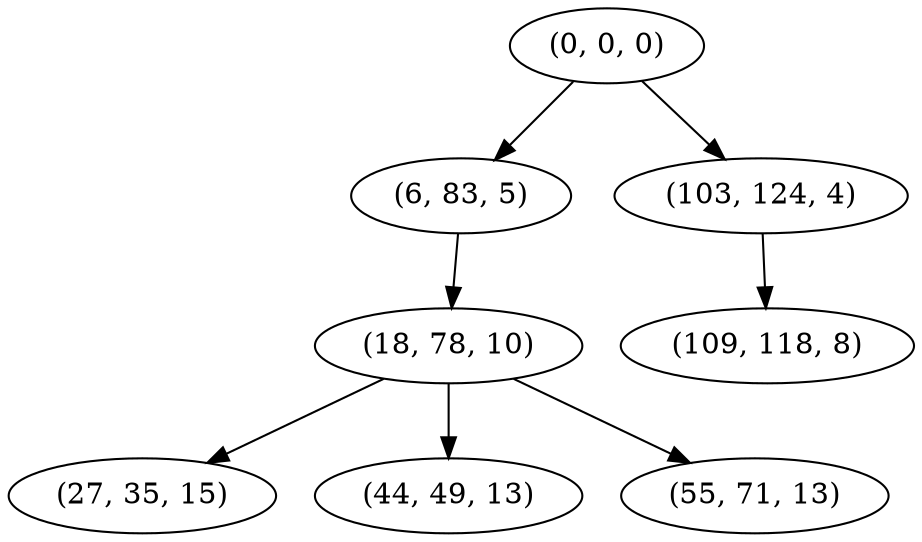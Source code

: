 digraph tree {
    "(0, 0, 0)";
    "(6, 83, 5)";
    "(18, 78, 10)";
    "(27, 35, 15)";
    "(44, 49, 13)";
    "(55, 71, 13)";
    "(103, 124, 4)";
    "(109, 118, 8)";
    "(0, 0, 0)" -> "(6, 83, 5)";
    "(0, 0, 0)" -> "(103, 124, 4)";
    "(6, 83, 5)" -> "(18, 78, 10)";
    "(18, 78, 10)" -> "(27, 35, 15)";
    "(18, 78, 10)" -> "(44, 49, 13)";
    "(18, 78, 10)" -> "(55, 71, 13)";
    "(103, 124, 4)" -> "(109, 118, 8)";
}
